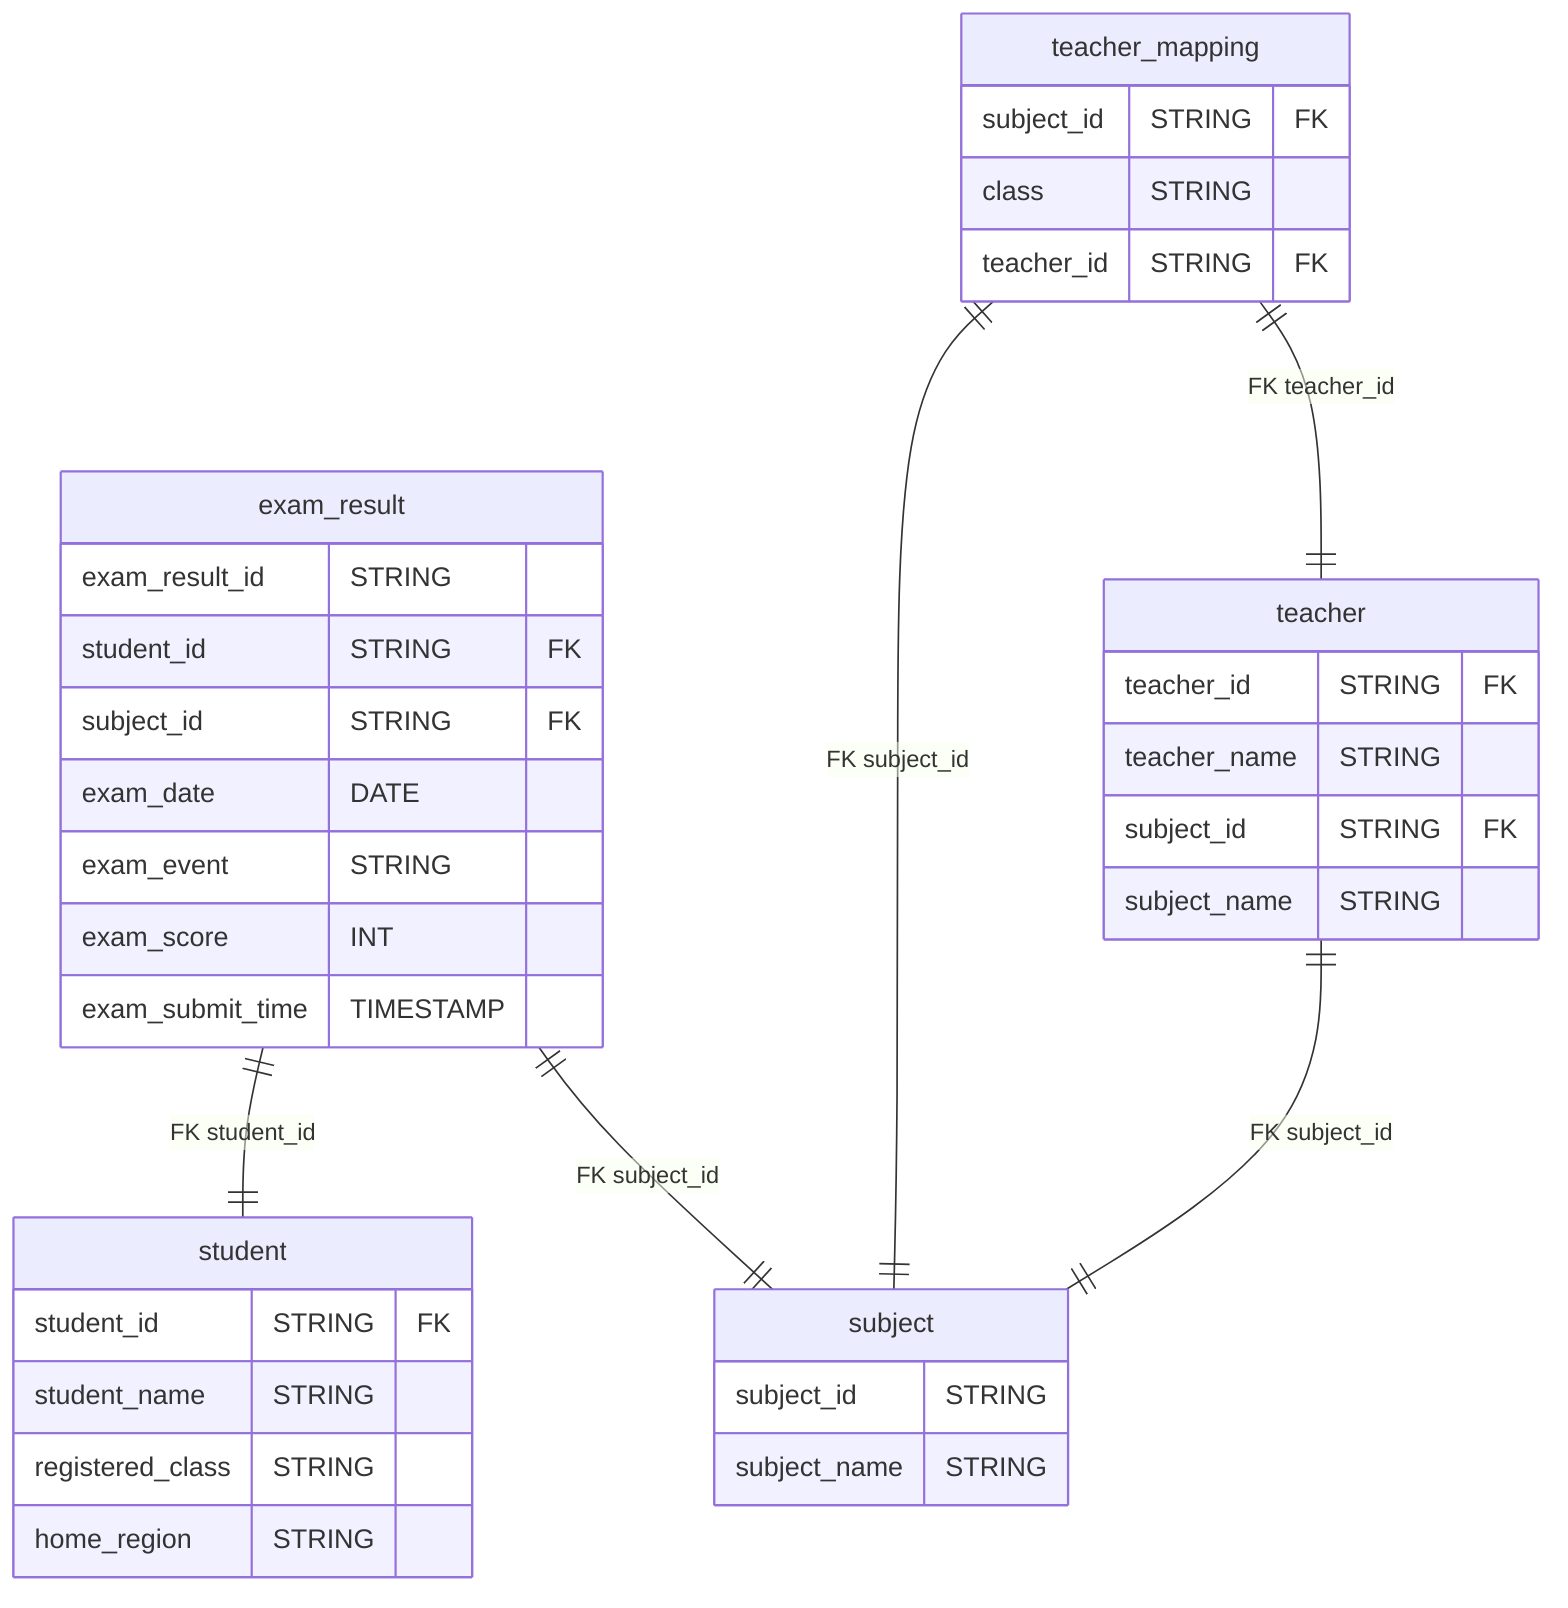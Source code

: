 erDiagram
    exam_result {
      exam_result_id STRING 
      student_id STRING FK
      subject_id STRING FK
      exam_date DATE
      exam_event STRING
      exam_score INT
      exam_submit_time TIMESTAMP
    }
    student {
      student_id STRING FK
      student_name STRING
      registered_class STRING
      home_region STRING
    }
    subject {
      subject_id STRING
      subject_name STRING
    }
    teacher {
      teacher_id STRING FK
      teacher_name STRING
      subject_id STRING FK
      subject_name STRING
    }
    teacher_mapping {
      subject_id STRING FK
      class STRING
      teacher_id STRING FK
    }

    exam_result ||--|| student : "FK student_id"
    exam_result ||--|| subject : "FK subject_id"
    teacher ||--|| subject : "FK subject_id"
    teacher_mapping ||--|| subject : "FK subject_id"
    teacher_mapping ||--|| teacher : "FK teacher_id"